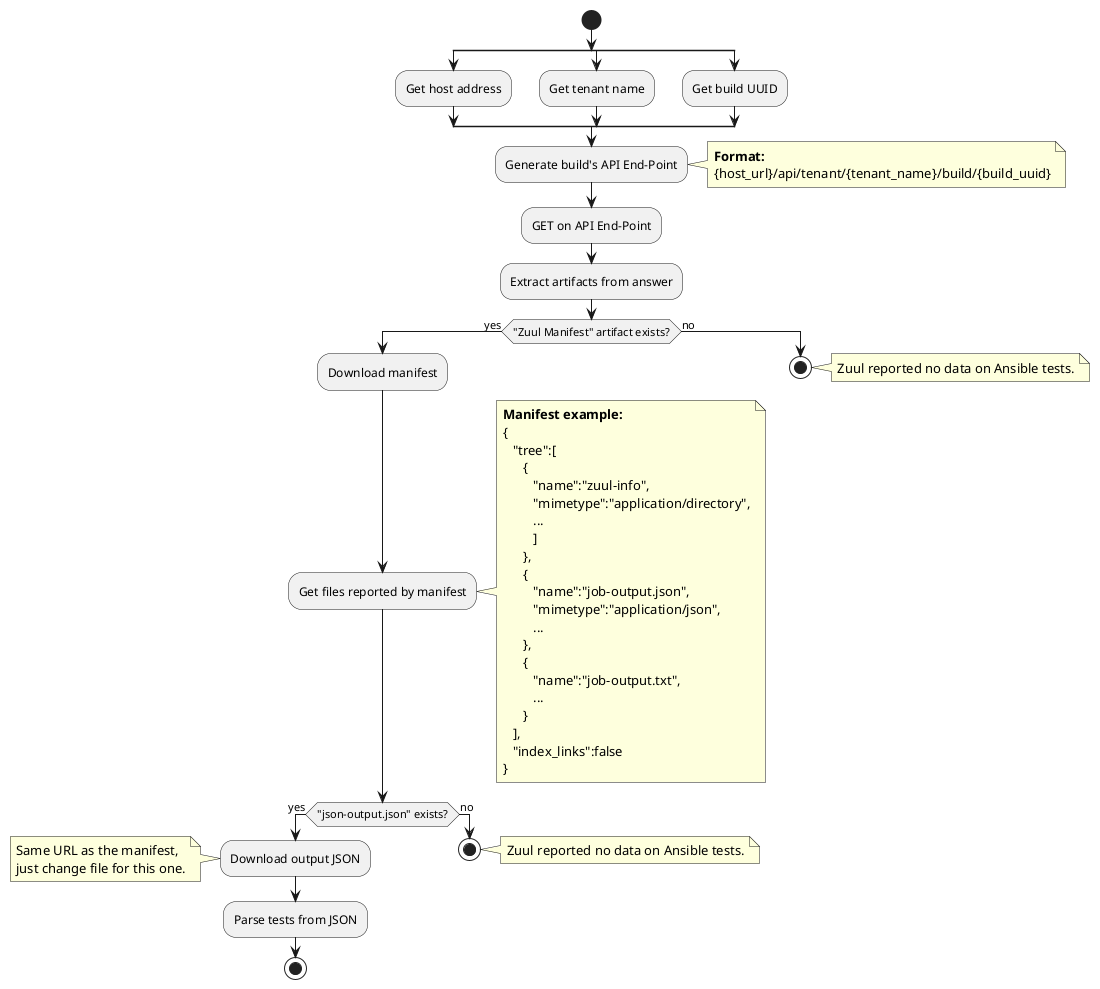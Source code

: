 @startuml
'Search for Ansible tests

start
split
    :Get host address;
split again
    :Get tenant name;
split again
    :Get build UUID;
end split
:Generate build's API End-Point;
note right
    **Format:**
    {host_url}/api/tenant/{tenant_name}/build/{build_uuid}
end note
:GET on API End-Point;
:Extract artifacts from answer;
if ("Zuul Manifest" artifact exists?) then (yes)
    :Download manifest;
    :Get files reported by manifest;
    note right
        **Manifest example:**
        {
           "tree":[
              {
                 "name":"zuul-info",
                 "mimetype":"application/directory",
                 ...
                 ]
              },
              {
                 "name":"job-output.json",
                 "mimetype":"application/json",
                 ...
              },
              {
                 "name":"job-output.txt",
                 ...
              }
           ],
           "index_links":false
        }
    end note
    if ("json-output.json" exists?) then (yes)
        :Download output JSON;
        note left
            Same URL as the manifest,
            just change file for this one.
        end note
        :Parse tests from JSON;
        stop
    else (no)
        stop
        note right
            Zuul reported no data on Ansible tests.
        end note
    endif
else (no)
    stop
    note right
        Zuul reported no data on Ansible tests.
    end note
endif

@enduml
